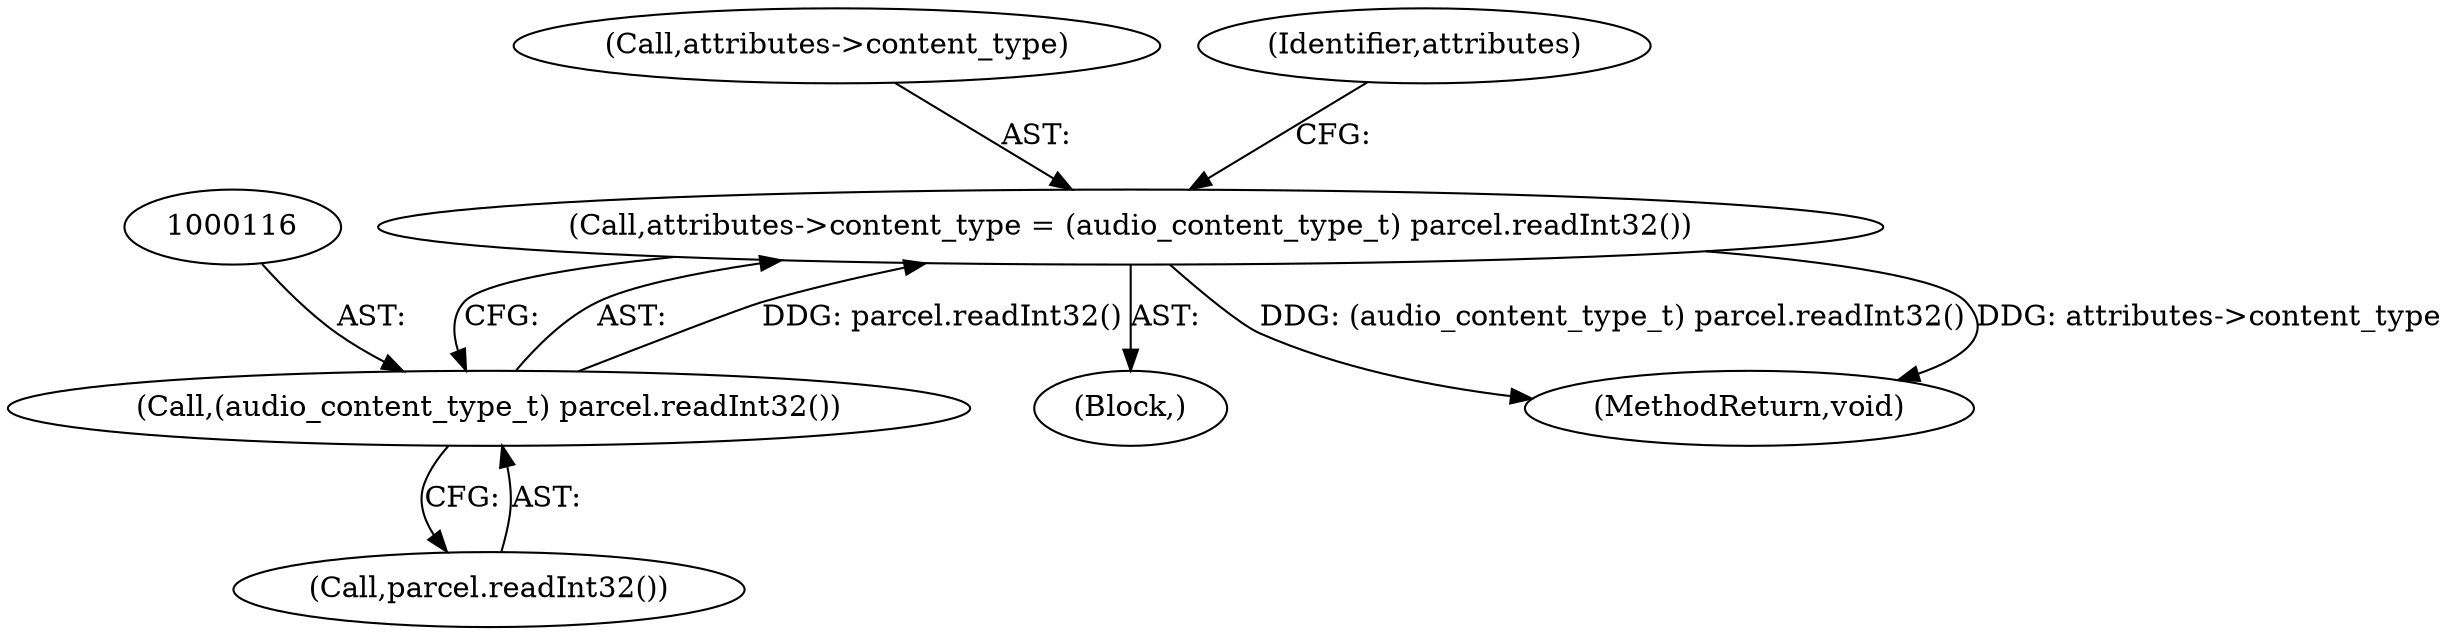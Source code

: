 digraph "0_Android_3944c65637dfed14a5a895685edfa4bacaf9f76e@pointer" {
"1000111" [label="(Call,attributes->content_type = (audio_content_type_t) parcel.readInt32())"];
"1000115" [label="(Call,(audio_content_type_t) parcel.readInt32())"];
"1000115" [label="(Call,(audio_content_type_t) parcel.readInt32())"];
"1000111" [label="(Call,attributes->content_type = (audio_content_type_t) parcel.readInt32())"];
"1000117" [label="(Call,parcel.readInt32())"];
"1000112" [label="(Call,attributes->content_type)"];
"1000103" [label="(Block,)"];
"1000120" [label="(Identifier,attributes)"];
"1000202" [label="(MethodReturn,void)"];
"1000111" -> "1000103"  [label="AST: "];
"1000111" -> "1000115"  [label="CFG: "];
"1000112" -> "1000111"  [label="AST: "];
"1000115" -> "1000111"  [label="AST: "];
"1000120" -> "1000111"  [label="CFG: "];
"1000111" -> "1000202"  [label="DDG: (audio_content_type_t) parcel.readInt32()"];
"1000111" -> "1000202"  [label="DDG: attributes->content_type"];
"1000115" -> "1000111"  [label="DDG: parcel.readInt32()"];
"1000115" -> "1000117"  [label="CFG: "];
"1000116" -> "1000115"  [label="AST: "];
"1000117" -> "1000115"  [label="AST: "];
}
